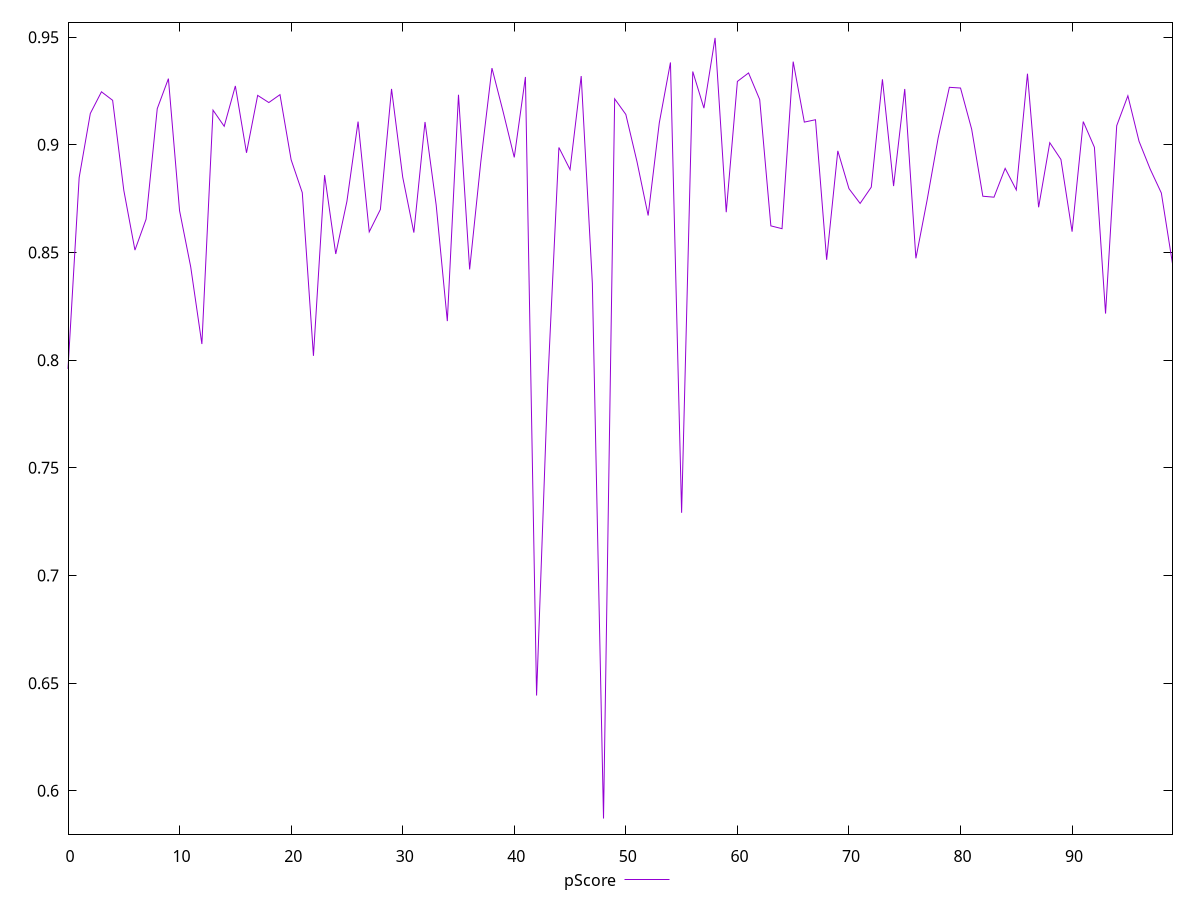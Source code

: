 reset

$pScore <<EOF
0 0.795969902273885
1 0.8847804067257016
2 0.9145876210218478
3 0.9246449762650586
4 0.9206909852154612
5 0.8789410199258282
6 0.8511274115668579
7 0.8654985364927835
8 0.9168176447426422
9 0.9307530215705841
10 0.8694106131838519
11 0.8432981156202555
12 0.8075129990035346
13 0.916120411588384
14 0.9086250339949199
15 0.9273631491414009
16 0.8963108584447096
17 0.9229865475490453
18 0.919653921772356
19 0.9233176784095245
20 0.8930846367047821
21 0.8777919186599794
22 0.8020385977783562
23 0.8859475547980453
24 0.8493349144186559
25 0.8737625786393936
26 0.9108173126075763
27 0.8596036730449784
28 0.8700013304669312
29 0.9259834156014652
30 0.8850459985676329
31 0.8592597770175816
32 0.9106269824401445
33 0.8720869581471331
34 0.8181464035945736
35 0.9232806219587544
36 0.8421588227721242
37 0.8920531065191675
38 0.9356442046574713
39 0.9154182457133324
40 0.8941923999980824
41 0.9315328823665368
42 0.644259080964559
43 0.788874602096204
44 0.8987825584496865
45 0.8885136898802459
46 0.9319479363010621
47 0.8356894480994991
48 0.5871509575868002
49 0.9213659623252538
50 0.9141331060967041
51 0.8922170653314836
52 0.867197213986435
53 0.9102325573279255
54 0.93826600880561
55 0.7291288458934099
56 0.9340638707145588
57 0.9170519670006201
58 0.9496716542379593
59 0.8687280986071916
60 0.9294670352782304
61 0.9333947652701816
62 0.9210298489681449
63 0.8623815789074294
64 0.8610736254177873
65 0.9386560805026865
66 0.9105726609653323
67 0.9116732013028797
68 0.8466284676249484
69 0.8972180926594715
70 0.879671288851689
71 0.8728051550940764
72 0.8803637084587055
73 0.9304341724798381
74 0.8808719640237278
75 0.9259573715923521
76 0.8473178181291644
77 0.87421996818012
78 0.9033550303589702
79 0.9267279216478232
80 0.9263940221462442
81 0.9072406950339349
82 0.8761486596511595
83 0.875701527667722
84 0.8890820279897209
85 0.8790659701858512
86 0.9330452446962525
87 0.8710173243869191
88 0.9010090767996067
89 0.8932084870083035
90 0.8596832491848829
91 0.9108126646349513
92 0.8988848140939846
93 0.8216429634533351
94 0.9088984482727755
95 0.9228043445726186
96 0.9016843338686085
97 0.8887480096783702
98 0.8776428571736633
99 0.844812667348102
EOF

set key outside below
set xrange [0:99]
set yrange [0.5799005436537771:0.9569220681709825]
set trange [0.5799005436537771:0.9569220681709825]
set terminal svg size 640, 500 enhanced background rgb 'white'
set output "report_00015_2021-02-09T16-11-33.973Z/first-contentful-paint/samples/pages+cached+noadtech+nomedia/pScore/values.svg"

plot $pScore title "pScore" with line

reset
